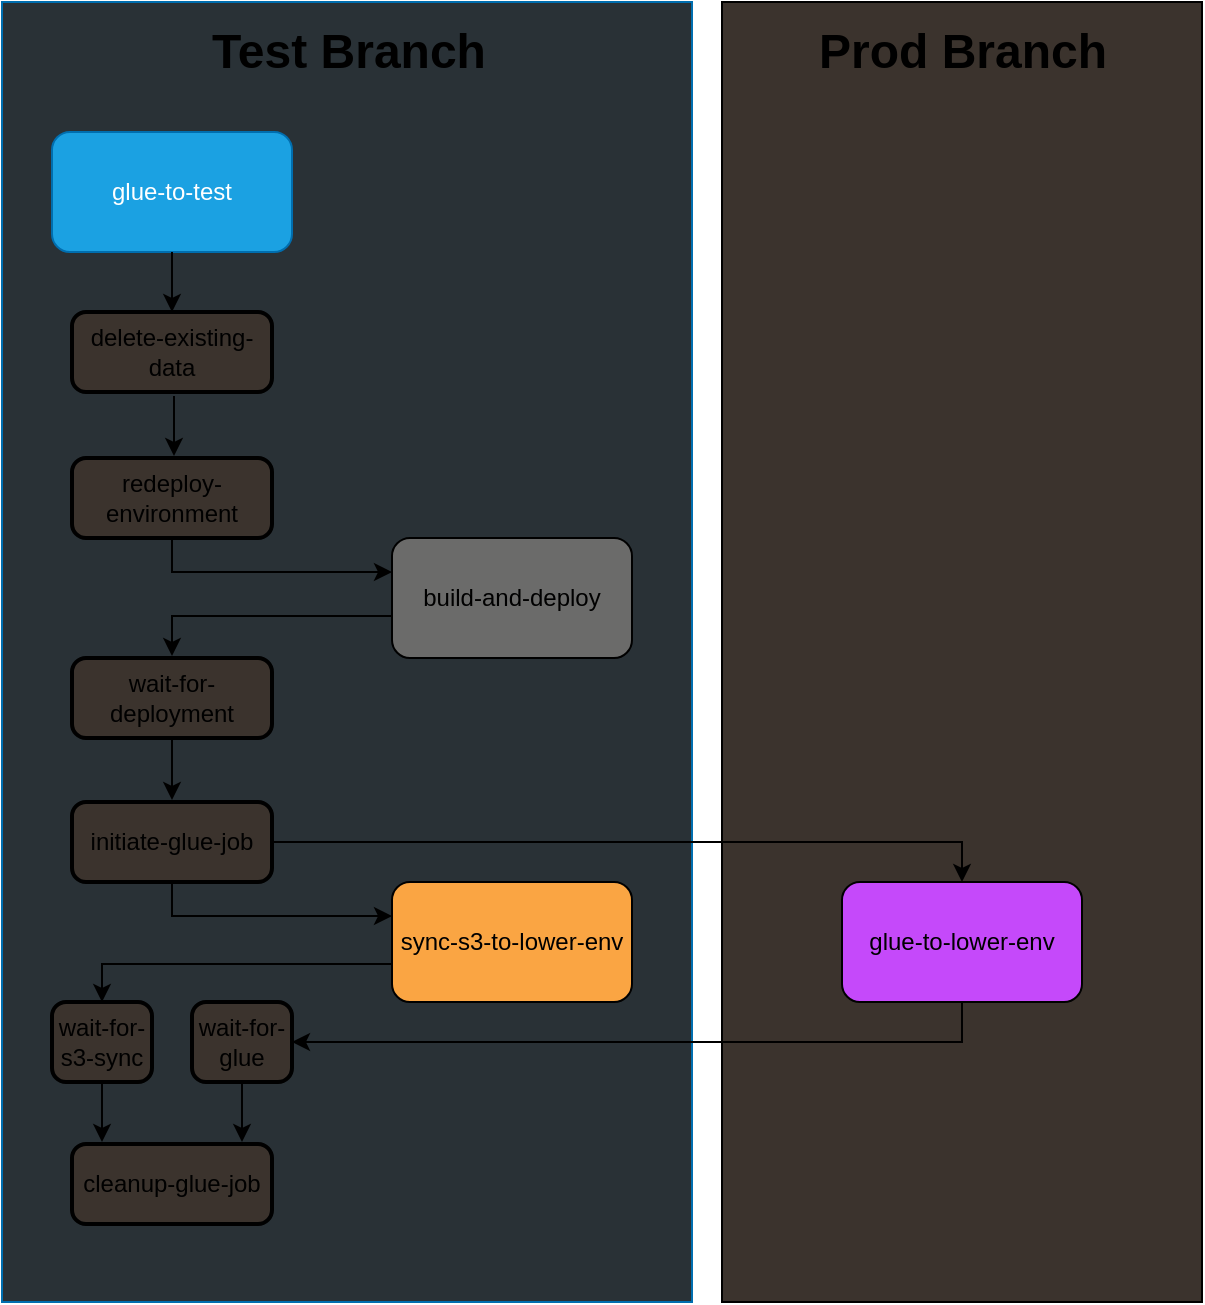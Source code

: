 <mxfile version="20.5.3" type="embed"><diagram id="fYM-zQ9Fm5gfY2XTCvBm" name="Page-1"><mxGraphModel dx="2337" dy="1540" grid="1" gridSize="10" guides="1" tooltips="1" connect="1" arrows="1" fold="1" page="1" pageScale="1" pageWidth="850" pageHeight="1100" math="0" shadow="0"><root><mxCell id="0"/><mxCell id="1" parent="0"/><mxCell id="2" value="" style="rounded=0;whiteSpace=wrap;html=1;fillColor=#293136;fontColor=#ffffff;strokeColor=#006EAF;fontStyle=1;fontFamily=Helvetica;" parent="1" vertex="1"><mxGeometry x="120" y="230" width="345" height="650" as="geometry"/></mxCell><mxCell id="4" value="" style="rounded=0;whiteSpace=wrap;html=1;fillColor=#3B332D;" parent="1" vertex="1"><mxGeometry x="480" y="230" width="240" height="650" as="geometry"/></mxCell><mxCell id="5" value="glue-to-test" style="rounded=1;whiteSpace=wrap;html=1;fillColor=#1ba1e2;fontColor=#ffffff;strokeColor=#006EAF;" parent="1" vertex="1"><mxGeometry x="145" y="295" width="120" height="60" as="geometry"/></mxCell><mxCell id="7" value="Prod Branch" style="text;strokeColor=none;fillColor=none;html=1;fontSize=24;fontStyle=1;verticalAlign=middle;align=center;fontFamily=Helvetica;" parent="1" vertex="1"><mxGeometry x="550" y="235" width="100" height="40" as="geometry"/></mxCell><mxCell id="10" value="delete-existing-data" style="rounded=1;whiteSpace=wrap;html=1;absoluteArcSize=1;arcSize=14;strokeWidth=2;fontFamily=Helvetica;fillColor=#3B332D;" parent="1" vertex="1"><mxGeometry x="155" y="385" width="100" height="40" as="geometry"/></mxCell><mxCell id="12" value="redeploy-environment" style="rounded=1;whiteSpace=wrap;html=1;absoluteArcSize=1;arcSize=14;strokeWidth=2;fontFamily=Helvetica;fillColor=#3B332D;" parent="1" vertex="1"><mxGeometry x="155" y="458" width="100" height="40" as="geometry"/></mxCell><mxCell id="16" value="build-and-deploy" style="rounded=1;whiteSpace=wrap;html=1;fontFamily=Helvetica;fillColor=#6B6B6A;" parent="1" vertex="1"><mxGeometry x="315" y="498" width="120" height="60" as="geometry"/></mxCell><mxCell id="18" value="" style="edgeStyle=segmentEdgeStyle;endArrow=classic;html=1;rounded=0;fontFamily=Helvetica;" parent="1" edge="1"><mxGeometry width="50" height="50" relative="1" as="geometry"><mxPoint x="205" y="498" as="sourcePoint"/><mxPoint x="315" y="515" as="targetPoint"/><Array as="points"><mxPoint x="205" y="515"/><mxPoint x="315" y="515"/></Array></mxGeometry></mxCell><mxCell id="19" value="wait-for-deployment" style="rounded=1;whiteSpace=wrap;html=1;absoluteArcSize=1;arcSize=14;strokeWidth=2;fontFamily=Helvetica;fillColor=#3B332D;" parent="1" vertex="1"><mxGeometry x="155" y="558" width="100" height="40" as="geometry"/></mxCell><mxCell id="20" value="" style="edgeStyle=segmentEdgeStyle;endArrow=classic;html=1;rounded=0;fontFamily=Helvetica;" parent="1" edge="1"><mxGeometry width="50" height="50" relative="1" as="geometry"><mxPoint x="315" y="537" as="sourcePoint"/><mxPoint x="205" y="557" as="targetPoint"/><Array as="points"><mxPoint x="205" y="537"/><mxPoint x="205" y="557"/></Array></mxGeometry></mxCell><mxCell id="24" value="" style="edgeStyle=segmentEdgeStyle;endArrow=classic;html=1;rounded=0;fontFamily=Helvetica;entryX=0.5;entryY=0;entryDx=0;entryDy=0;" parent="1" target="10" edge="1"><mxGeometry width="50" height="50" relative="1" as="geometry"><mxPoint x="205" y="355" as="sourcePoint"/><mxPoint x="1106" y="1005" as="targetPoint"/><Array as="points"><mxPoint x="205" y="365"/><mxPoint x="205" y="365"/></Array></mxGeometry></mxCell><mxCell id="25" value="" style="edgeStyle=segmentEdgeStyle;endArrow=classic;html=1;rounded=0;fontFamily=Helvetica;entryX=0.5;entryY=0;entryDx=0;entryDy=0;" parent="1" edge="1"><mxGeometry width="50" height="50" relative="1" as="geometry"><mxPoint x="206" y="427" as="sourcePoint"/><mxPoint x="206" y="457" as="targetPoint"/><Array as="points"><mxPoint x="206" y="437"/><mxPoint x="206" y="437"/></Array></mxGeometry></mxCell><mxCell id="26" value="" style="edgeStyle=segmentEdgeStyle;endArrow=classic;html=1;rounded=0;fontFamily=Helvetica;entryX=0.5;entryY=0;entryDx=0;entryDy=0;" parent="1" edge="1"><mxGeometry width="50" height="50" relative="1" as="geometry"><mxPoint x="205" y="599" as="sourcePoint"/><mxPoint x="205" y="629" as="targetPoint"/><Array as="points"><mxPoint x="205" y="609"/><mxPoint x="205" y="609"/></Array></mxGeometry></mxCell><mxCell id="27" value="initiate-glue-job" style="rounded=1;whiteSpace=wrap;html=1;absoluteArcSize=1;arcSize=14;strokeWidth=2;fontFamily=Helvetica;fillColor=#3B332D;" parent="1" vertex="1"><mxGeometry x="155" y="630" width="100" height="40" as="geometry"/></mxCell><mxCell id="28" value="sync-s3-to-lower-env" style="rounded=1;whiteSpace=wrap;html=1;fontFamily=Helvetica;fillColor=#FAA543;" parent="1" vertex="1"><mxGeometry x="315" y="670" width="120" height="60" as="geometry"/></mxCell><mxCell id="29" value="glue-to-lower-env" style="rounded=1;whiteSpace=wrap;html=1;fontFamily=Helvetica;fillColor=#C549FA;" parent="1" vertex="1"><mxGeometry x="540" y="670" width="120" height="60" as="geometry"/></mxCell><mxCell id="31" value="" style="edgeStyle=segmentEdgeStyle;endArrow=classic;html=1;rounded=0;fontFamily=Helvetica;" parent="1" edge="1"><mxGeometry width="50" height="50" relative="1" as="geometry"><mxPoint x="205" y="670" as="sourcePoint"/><mxPoint x="315" y="687" as="targetPoint"/><Array as="points"><mxPoint x="205" y="687"/><mxPoint x="315" y="687"/></Array></mxGeometry></mxCell><mxCell id="32" value="" style="edgeStyle=segmentEdgeStyle;endArrow=classic;html=1;rounded=0;fontFamily=Helvetica;exitX=1;exitY=0.5;exitDx=0;exitDy=0;" parent="1" source="27" target="29" edge="1"><mxGeometry width="50" height="50" relative="1" as="geometry"><mxPoint x="284" y="631" as="sourcePoint"/><mxPoint x="284" y="574.579" as="targetPoint"/><Array as="points"><mxPoint x="600" y="650"/></Array></mxGeometry></mxCell><mxCell id="34" value="wait-for-s3-sync" style="rounded=1;whiteSpace=wrap;html=1;absoluteArcSize=1;arcSize=14;strokeWidth=2;fontFamily=Helvetica;fillColor=#3B332D;" parent="1" vertex="1"><mxGeometry x="145" y="730" width="50" height="40" as="geometry"/></mxCell><mxCell id="36" value="wait-for-glue" style="rounded=1;whiteSpace=wrap;html=1;absoluteArcSize=1;arcSize=14;strokeWidth=2;fontFamily=Helvetica;fillColor=#3B332D;" parent="1" vertex="1"><mxGeometry x="215" y="730" width="50" height="40" as="geometry"/></mxCell><mxCell id="37" value="" style="edgeStyle=segmentEdgeStyle;endArrow=classic;html=1;rounded=0;fontFamily=Helvetica;" parent="1" target="34" edge="1"><mxGeometry width="50" height="50" relative="1" as="geometry"><mxPoint x="315" y="711" as="sourcePoint"/><mxPoint x="205" y="731" as="targetPoint"/><Array as="points"><mxPoint x="170" y="711"/></Array></mxGeometry></mxCell><mxCell id="38" value="" style="edgeStyle=segmentEdgeStyle;endArrow=classic;html=1;rounded=0;fontFamily=Helvetica;exitX=0.5;exitY=1;exitDx=0;exitDy=0;" parent="1" source="29" target="36" edge="1"><mxGeometry width="50" height="50" relative="1" as="geometry"><mxPoint x="610" y="740" as="sourcePoint"/><mxPoint x="565" y="605" as="targetPoint"/><Array as="points"><mxPoint x="600" y="750"/></Array></mxGeometry></mxCell><mxCell id="40" value="cleanup-glue-job" style="rounded=1;whiteSpace=wrap;html=1;absoluteArcSize=1;arcSize=14;strokeWidth=2;fontFamily=Helvetica;fillColor=#3B332D;" parent="1" vertex="1"><mxGeometry x="155" y="801" width="100" height="40" as="geometry"/></mxCell><mxCell id="41" value="" style="edgeStyle=segmentEdgeStyle;endArrow=classic;html=1;rounded=0;fontFamily=Helvetica;entryX=0.5;entryY=0;entryDx=0;entryDy=0;" parent="1" edge="1"><mxGeometry width="50" height="50" relative="1" as="geometry"><mxPoint x="170" y="770" as="sourcePoint"/><mxPoint x="170" y="800" as="targetPoint"/><Array as="points"><mxPoint x="170" y="780"/><mxPoint x="170" y="780"/></Array></mxGeometry></mxCell><mxCell id="42" value="" style="edgeStyle=segmentEdgeStyle;endArrow=classic;html=1;rounded=0;fontFamily=Helvetica;entryX=0.5;entryY=0;entryDx=0;entryDy=0;" parent="1" edge="1"><mxGeometry width="50" height="50" relative="1" as="geometry"><mxPoint x="240" y="770" as="sourcePoint"/><mxPoint x="240" y="800" as="targetPoint"/><Array as="points"><mxPoint x="240" y="780"/><mxPoint x="240" y="780"/></Array></mxGeometry></mxCell><mxCell id="44" value="Test Branch" style="text;strokeColor=none;fillColor=none;html=1;fontSize=24;fontStyle=1;verticalAlign=middle;align=center;fontFamily=Helvetica;" parent="1" vertex="1"><mxGeometry x="242.5" y="235" width="100" height="40" as="geometry"/></mxCell></root></mxGraphModel></diagram></mxfile>